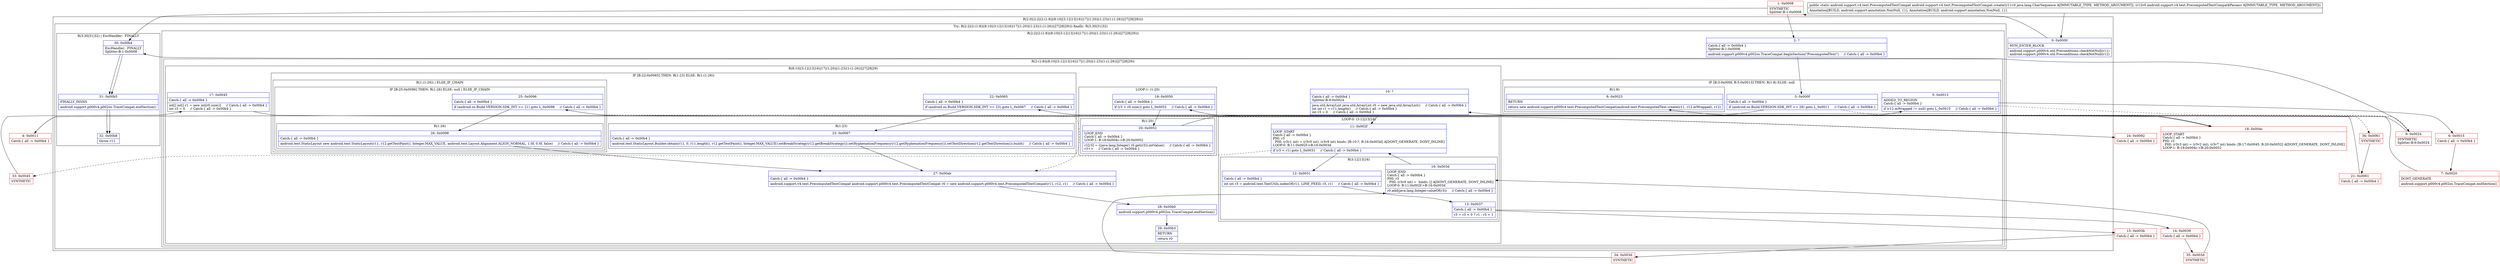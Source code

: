 digraph "CFG forandroid.support.v4.text.PrecomputedTextCompat.create(Ljava\/lang\/CharSequence;Landroid\/support\/v4\/text\/PrecomputedTextCompat$Params;)Landroid\/support\/v4\/text\/PrecomputedTextCompat;" {
subgraph cluster_Region_2113291110 {
label = "R(2:0|(2:2|(2:(1:8)|(8:10|(3:12|13|16)|17|(1:20)|(1:23)(1:(1:26))|27|28|29))))";
node [shape=record,color=blue];
Node_0 [shape=record,label="{0\:\ 0x0000|MTH_ENTER_BLOCK\l|android.support.p000v4.util.Preconditions.checkNotNull(r11)\landroid.support.p000v4.util.Preconditions.checkNotNull(r12)\l}"];
subgraph cluster_TryCatchRegion_175461708 {
label = "Try: R(2:2|(2:(1:8)|(8:10|(3:12|13|16)|17|(1:20)|(1:23)(1:(1:26))|27|28|29))) finally: R(3:30|31|32)";
node [shape=record,color=blue];
subgraph cluster_Region_2023608484 {
label = "R(2:2|(2:(1:8)|(8:10|(3:12|13|16)|17|(1:20)|(1:23)(1:(1:26))|27|28|29)))";
node [shape=record,color=blue];
Node_2 [shape=record,label="{2\:\ ?|Catch:\{ all \-\> 0x00b4 \}\lSplitter:B:1:0x0008\l|android.support.p000v4.p002os.TraceCompat.beginSection(\"PrecomputedText\")     \/\/ Catch:\{ all \-\> 0x00b4 \}\l}"];
subgraph cluster_Region_64932278 {
label = "R(2:(1:8)|(8:10|(3:12|13|16)|17|(1:20)|(1:23)(1:(1:26))|27|28|29))";
node [shape=record,color=blue];
subgraph cluster_IfRegion_1283213272 {
label = "IF [B:3:0x000f, B:5:0x0013] THEN: R(1:8) ELSE: null";
node [shape=record,color=blue];
Node_3 [shape=record,label="{3\:\ 0x000f|Catch:\{ all \-\> 0x00b4 \}\l|if (android.os.Build.VERSION.SDK_INT \>= 28) goto L_0x0011     \/\/ Catch:\{ all \-\> 0x00b4 \}\l}"];
Node_5 [shape=record,label="{5\:\ 0x0013|ADDED_TO_REGION\lCatch:\{ all \-\> 0x00b4 \}\l|if (r12.mWrapped != null) goto L_0x0015     \/\/ Catch:\{ all \-\> 0x00b4 \}\l}"];
subgraph cluster_Region_1812182062 {
label = "R(1:8)";
node [shape=record,color=blue];
Node_8 [shape=record,label="{8\:\ 0x0023|RETURN\l|return new android.support.p000v4.text.PrecomputedTextCompat(android.text.PrecomputedText.create(r11, r12.mWrapped), r12)\l}"];
}
}
subgraph cluster_Region_21669064 {
label = "R(8:10|(3:12|13|16)|17|(1:20)|(1:23)(1:(1:26))|27|28|29)";
node [shape=record,color=blue];
Node_10 [shape=record,label="{10\:\ ?|Catch:\{ all \-\> 0x00b4 \}\lSplitter:B:9:0x0024\l|java.util.ArrayList java.util.ArrayList r0 = new java.util.ArrayList()     \/\/ Catch:\{ all \-\> 0x00b4 \}\lint int r1 = r11.length()     \/\/ Catch:\{ all \-\> 0x00b4 \}\lint r3 = 0     \/\/ Catch:\{ all \-\> 0x00b4 \}\l}"];
subgraph cluster_LoopRegion_471557018 {
label = "LOOP:0: (3:12|13|16)";
node [shape=record,color=blue];
Node_11 [shape=record,label="{11\:\ 0x002f|LOOP_START\lCatch:\{ all \-\> 0x00b4 \}\lPHI: r3 \l  PHI: (r3v1 int) = (r3v0 int), (r3v9 int) binds: [B:10:?, B:16:0x003d] A[DONT_GENERATE, DONT_INLINE]\lLOOP:0: B:11:0x002f\-\>B:16:0x003d\l|if (r3 \< r1) goto L_0x0031     \/\/ Catch:\{ all \-\> 0x00b4 \}\l}"];
subgraph cluster_Region_1650890666 {
label = "R(3:12|13|16)";
node [shape=record,color=blue];
Node_12 [shape=record,label="{12\:\ 0x0031|Catch:\{ all \-\> 0x00b4 \}\l|int int r3 = android.text.TextUtils.indexOf(r11, LINE_FEED, r3, r1)     \/\/ Catch:\{ all \-\> 0x00b4 \}\l}"];
Node_13 [shape=record,label="{13\:\ 0x0037|Catch:\{ all \-\> 0x00b4 \}\l|r3 = r3 \< 0 ? r1 : r3 + 1\l}"];
Node_16 [shape=record,label="{16\:\ 0x003d|LOOP_END\lCatch:\{ all \-\> 0x00b4 \}\lPHI: r3 \l  PHI: (r3v9 int) =  binds: [] A[DONT_GENERATE, DONT_INLINE]\lLOOP:0: B:11:0x002f\-\>B:16:0x003d\l|r0.add(java.lang.Integer.valueOf(r3))     \/\/ Catch:\{ all \-\> 0x00b4 \}\l}"];
}
}
Node_17 [shape=record,label="{17\:\ 0x0045|Catch:\{ all \-\> 0x00b4 \}\l|int[] int[] r1 = new int[r0.size()]     \/\/ Catch:\{ all \-\> 0x00b4 \}\lint r3 = 0     \/\/ Catch:\{ all \-\> 0x00b4 \}\l}"];
subgraph cluster_LoopRegion_507391764 {
label = "LOOP:1: (1:20)";
node [shape=record,color=blue];
Node_19 [shape=record,label="{19\:\ 0x0050|Catch:\{ all \-\> 0x00b4 \}\l|if (r3 \< r0.size()) goto L_0x0052     \/\/ Catch:\{ all \-\> 0x00b4 \}\l}"];
subgraph cluster_Region_1218699938 {
label = "R(1:20)";
node [shape=record,color=blue];
Node_20 [shape=record,label="{20\:\ 0x0052|LOOP_END\lCatch:\{ all \-\> 0x00b4 \}\lLOOP:1: B:18:0x004c\-\>B:20:0x0052\l|r1[r3] = ((java.lang.Integer) r0.get(r3)).intValue()     \/\/ Catch:\{ all \-\> 0x00b4 \}\lr3++     \/\/ Catch:\{ all \-\> 0x00b4 \}\l}"];
}
}
subgraph cluster_IfRegion_2047693306 {
label = "IF [B:22:0x0065] THEN: R(1:23) ELSE: R(1:(1:26))";
node [shape=record,color=blue];
Node_22 [shape=record,label="{22\:\ 0x0065|Catch:\{ all \-\> 0x00b4 \}\l|if (android.os.Build.VERSION.SDK_INT \>= 23) goto L_0x0067     \/\/ Catch:\{ all \-\> 0x00b4 \}\l}"];
subgraph cluster_Region_267105396 {
label = "R(1:23)";
node [shape=record,color=blue];
Node_23 [shape=record,label="{23\:\ 0x0067|Catch:\{ all \-\> 0x00b4 \}\l|android.text.StaticLayout.Builder.obtain(r11, 0, r11.length(), r12.getTextPaint(), Integer.MAX_VALUE).setBreakStrategy(r12.getBreakStrategy()).setHyphenationFrequency(r12.getHyphenationFrequency()).setTextDirection(r12.getTextDirection()).build()     \/\/ Catch:\{ all \-\> 0x00b4 \}\l}"];
}
subgraph cluster_Region_562524374 {
label = "R(1:(1:26)) | ELSE_IF_CHAIN\l";
node [shape=record,color=blue];
subgraph cluster_IfRegion_1347686924 {
label = "IF [B:25:0x0096] THEN: R(1:26) ELSE: null | ELSE_IF_CHAIN\l";
node [shape=record,color=blue];
Node_25 [shape=record,label="{25\:\ 0x0096|Catch:\{ all \-\> 0x00b4 \}\l|if (android.os.Build.VERSION.SDK_INT \>= 21) goto L_0x0098     \/\/ Catch:\{ all \-\> 0x00b4 \}\l}"];
subgraph cluster_Region_1242983540 {
label = "R(1:26)";
node [shape=record,color=blue];
Node_26 [shape=record,label="{26\:\ 0x0098|Catch:\{ all \-\> 0x00b4 \}\l|android.text.StaticLayout new android.text.StaticLayout(r11, r12.getTextPaint(), Integer.MAX_VALUE, android.text.Layout.Alignment.ALIGN_NORMAL, 1.0f, 0.0f, false)     \/\/ Catch:\{ all \-\> 0x00b4 \}\l}"];
}
}
}
}
Node_27 [shape=record,label="{27\:\ 0x00ab|Catch:\{ all \-\> 0x00b4 \}\l|android.support.v4.text.PrecomputedTextCompat android.support.p000v4.text.PrecomputedTextCompat r0 = new android.support.p000v4.text.PrecomputedTextCompat(r11, r12, r1)     \/\/ Catch:\{ all \-\> 0x00b4 \}\l}"];
Node_28 [shape=record,label="{28\:\ 0x00b0|android.support.p000v4.p002os.TraceCompat.endSection()\l}"];
Node_29 [shape=record,label="{29\:\ 0x00b3|RETURN\l|return r0\l}"];
}
}
}
subgraph cluster_Region_1086724989 {
label = "R(3:30|31|32) | ExcHandler:  FINALLY\l";
node [shape=record,color=blue];
Node_30 [shape=record,label="{30\:\ 0x00b4|ExcHandler:  FINALLY\lSplitter:B:1:0x0008\l}"];
Node_31 [shape=record,label="{31\:\ 0x00b5|FINALLY_INSNS\l|android.support.p000v4.p002os.TraceCompat.endSection()\l}"];
Node_32 [shape=record,label="{32\:\ 0x00b8|throw r11\l}"];
}
}
}
subgraph cluster_Region_1086724989 {
label = "R(3:30|31|32) | ExcHandler:  FINALLY\l";
node [shape=record,color=blue];
Node_30 [shape=record,label="{30\:\ 0x00b4|ExcHandler:  FINALLY\lSplitter:B:1:0x0008\l}"];
Node_31 [shape=record,label="{31\:\ 0x00b5|FINALLY_INSNS\l|android.support.p000v4.p002os.TraceCompat.endSection()\l}"];
Node_32 [shape=record,label="{32\:\ 0x00b8|throw r11\l}"];
}
Node_1 [shape=record,color=red,label="{1\:\ 0x0008|SYNTHETIC\lSplitter:B:1:0x0008\l}"];
Node_4 [shape=record,color=red,label="{4\:\ 0x0011|Catch:\{ all \-\> 0x00b4 \}\l}"];
Node_6 [shape=record,color=red,label="{6\:\ 0x0015|Catch:\{ all \-\> 0x00b4 \}\l}"];
Node_7 [shape=record,color=red,label="{7\:\ 0x0020|DONT_GENERATE\l|android.support.p000v4.p002os.TraceCompat.endSection()\l}"];
Node_9 [shape=record,color=red,label="{9\:\ 0x0024|SYNTHETIC\lSplitter:B:9:0x0024\l}"];
Node_14 [shape=record,color=red,label="{14\:\ 0x0039|Catch:\{ all \-\> 0x00b4 \}\l}"];
Node_15 [shape=record,color=red,label="{15\:\ 0x003b|Catch:\{ all \-\> 0x00b4 \}\l}"];
Node_18 [shape=record,color=red,label="{18\:\ 0x004c|LOOP_START\lCatch:\{ all \-\> 0x00b4 \}\lPHI: r3 \l  PHI: (r3v3 int) = (r3v2 int), (r3v7 int) binds: [B:17:0x0045, B:20:0x0052] A[DONT_GENERATE, DONT_INLINE]\lLOOP:1: B:18:0x004c\-\>B:20:0x0052\l}"];
Node_21 [shape=record,color=red,label="{21\:\ 0x0061|Catch:\{ all \-\> 0x00b4 \}\l}"];
Node_24 [shape=record,color=red,label="{24\:\ 0x0092|Catch:\{ all \-\> 0x00b4 \}\l}"];
Node_33 [shape=record,color=red,label="{33\:\ 0x0045|SYNTHETIC\l}"];
Node_34 [shape=record,color=red,label="{34\:\ 0x003d|SYNTHETIC\l}"];
Node_35 [shape=record,color=red,label="{35\:\ 0x003d|SYNTHETIC\l}"];
Node_36 [shape=record,color=red,label="{36\:\ 0x0061|SYNTHETIC\l}"];
MethodNode[shape=record,label="{public static android.support.v4.text.PrecomputedTextCompat android.support.v4.text.PrecomputedTextCompat.create((r11v0 java.lang.CharSequence A[IMMUTABLE_TYPE, METHOD_ARGUMENT]), (r12v0 android.support.v4.text.PrecomputedTextCompat$Params A[IMMUTABLE_TYPE, METHOD_ARGUMENT]))  | Annotation[BUILD, android.support.annotation.NonNull, \{\}], Annotation[BUILD, android.support.annotation.NonNull, \{\}]\l}"];
MethodNode -> Node_0;
Node_0 -> Node_1;
Node_2 -> Node_3;
Node_3 -> Node_4;
Node_3 -> Node_9[style=dashed];
Node_5 -> Node_6;
Node_5 -> Node_9[style=dashed];
Node_10 -> Node_11;
Node_11 -> Node_12;
Node_11 -> Node_33[style=dashed];
Node_12 -> Node_13;
Node_13 -> Node_14;
Node_13 -> Node_15;
Node_16 -> Node_11;
Node_17 -> Node_18;
Node_19 -> Node_20;
Node_19 -> Node_36[style=dashed];
Node_20 -> Node_18;
Node_22 -> Node_23;
Node_22 -> Node_24[style=dashed];
Node_23 -> Node_27;
Node_25 -> Node_26;
Node_25 -> Node_27[style=dashed];
Node_26 -> Node_27;
Node_27 -> Node_28;
Node_28 -> Node_29;
Node_30 -> Node_31;
Node_31 -> Node_32;
Node_30 -> Node_31;
Node_31 -> Node_32;
Node_1 -> Node_2;
Node_1 -> Node_30;
Node_4 -> Node_5;
Node_6 -> Node_7;
Node_7 -> Node_8;
Node_9 -> Node_10;
Node_9 -> Node_30;
Node_14 -> Node_35;
Node_15 -> Node_34;
Node_18 -> Node_19;
Node_21 -> Node_22;
Node_24 -> Node_25;
Node_33 -> Node_17;
Node_34 -> Node_16;
Node_35 -> Node_16;
Node_36 -> Node_21;
}

